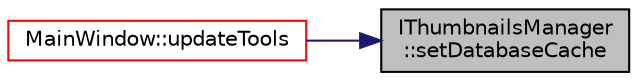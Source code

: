 digraph "IThumbnailsManager::setDatabaseCache"
{
 // LATEX_PDF_SIZE
  edge [fontname="Helvetica",fontsize="10",labelfontname="Helvetica",labelfontsize="10"];
  node [fontname="Helvetica",fontsize="10",shape=record];
  rankdir="RL";
  Node1 [label="IThumbnailsManager\l::setDatabaseCache",height=0.2,width=0.4,color="black", fillcolor="grey75", style="filled", fontcolor="black",tooltip=" "];
  Node1 -> Node2 [dir="back",color="midnightblue",fontsize="10",style="solid",fontname="Helvetica"];
  Node2 [label="MainWindow::updateTools",height=0.2,width=0.4,color="red", fillcolor="white", style="filled",URL="$class_main_window.html#a0bd9037aa9dfc9175c949ebdff8315a7",tooltip=" "];
}
